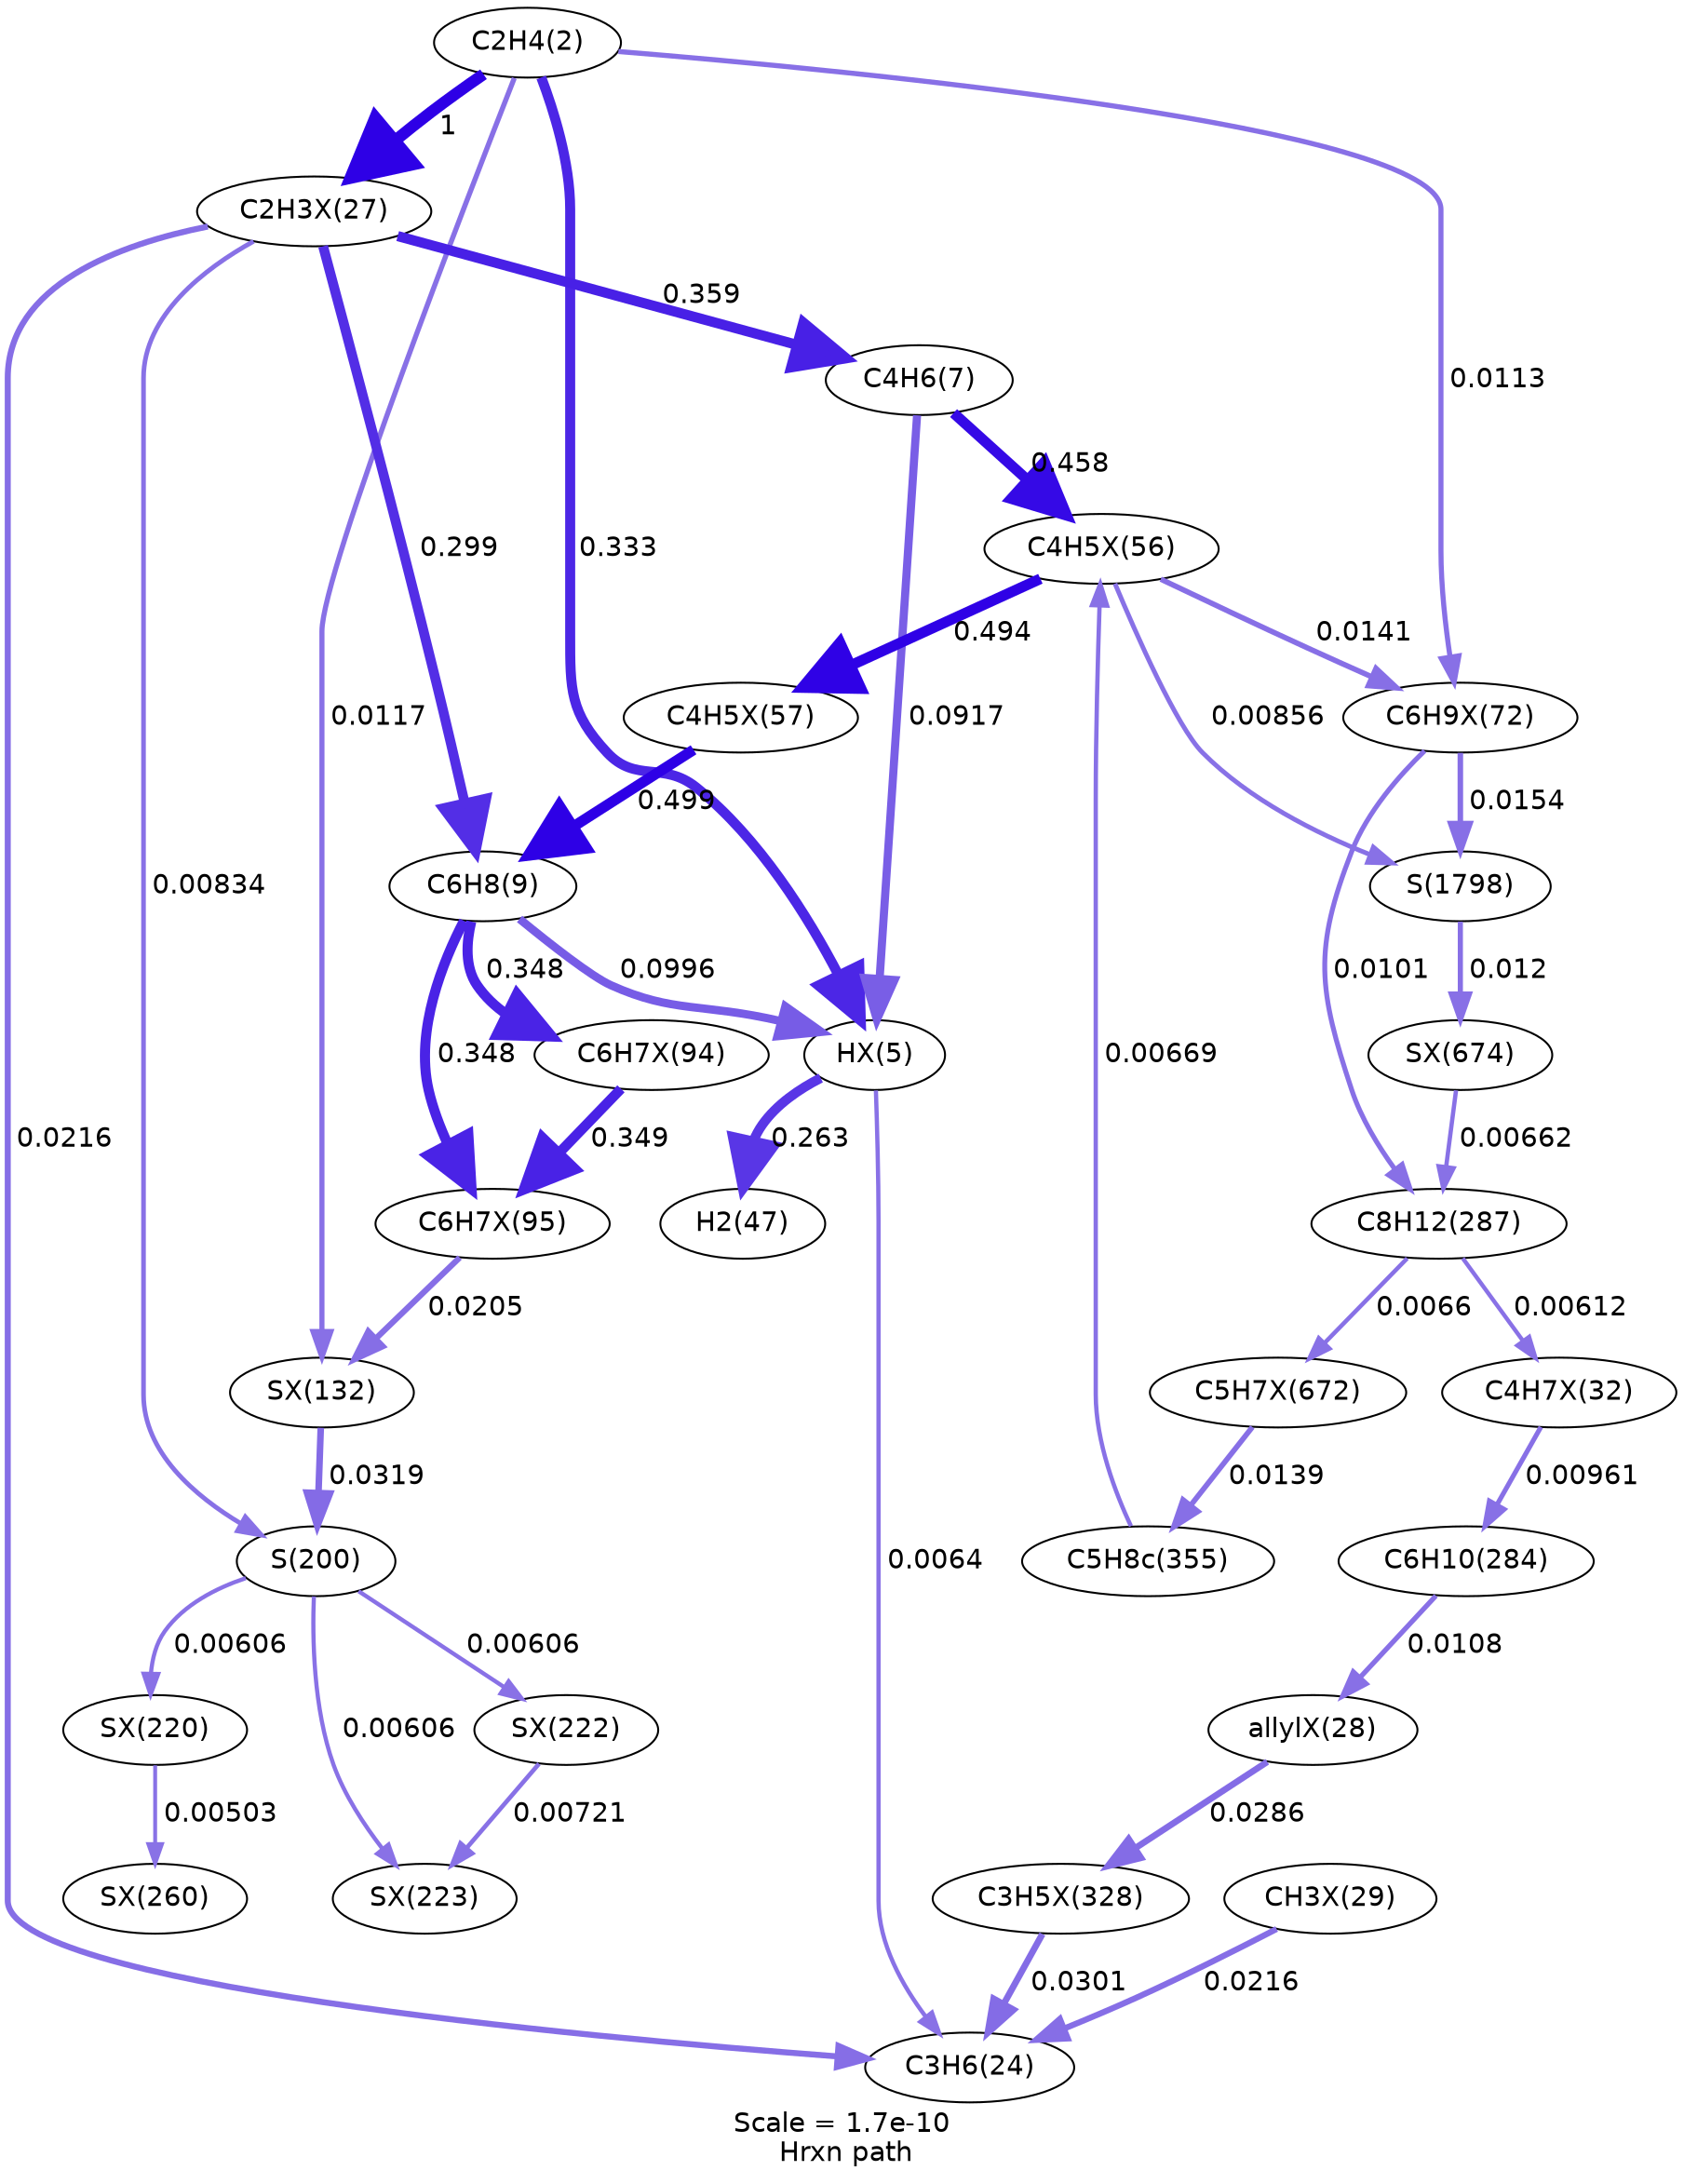 digraph reaction_paths {
center=1;
s5 -> s61[fontname="Helvetica", style="setlinewidth(5.17)", arrowsize=2.59, color="0.7, 0.833, 0.9"
, label=" 0.333"];
s5 -> s62[fontname="Helvetica", style="setlinewidth(6)", arrowsize=3, color="0.7, 1.5, 0.9"
, label=" 1"];
s5 -> s85[fontname="Helvetica", style="setlinewidth(2.64)", arrowsize=1.32, color="0.7, 0.512, 0.9"
, label=" 0.0117"];
s5 -> s77[fontname="Helvetica", style="setlinewidth(2.62)", arrowsize=1.31, color="0.7, 0.511, 0.9"
, label=" 0.0113"];
s61 -> s11[fontname="Helvetica", style="setlinewidth(4.99)", arrowsize=2.5, color="0.7, 0.763, 0.9"
, label=" 0.263"];
s8 -> s61[fontname="Helvetica", style="setlinewidth(4.2)", arrowsize=2.1, color="0.7, 0.592, 0.9"
, label=" 0.0917"];
s9 -> s61[fontname="Helvetica", style="setlinewidth(4.26)", arrowsize=2.13, color="0.7, 0.6, 0.9"
, label=" 0.0996"];
s61 -> s10[fontname="Helvetica", style="setlinewidth(2.19)", arrowsize=1.09, color="0.7, 0.506, 0.9"
, label=" 0.0064"];
s62 -> s8[fontname="Helvetica", style="setlinewidth(5.23)", arrowsize=2.61, color="0.7, 0.859, 0.9"
, label=" 0.359"];
s62 -> s9[fontname="Helvetica", style="setlinewidth(5.09)", arrowsize=2.54, color="0.7, 0.799, 0.9"
, label=" 0.299"];
s62 -> s13[fontname="Helvetica", style="setlinewidth(2.39)", arrowsize=1.19, color="0.7, 0.508, 0.9"
, label=" 0.00834"];
s62 -> s10[fontname="Helvetica", style="setlinewidth(3.1)", arrowsize=1.55, color="0.7, 0.522, 0.9"
, label=" 0.0216"];
s8 -> s73[fontname="Helvetica", style="setlinewidth(5.41)", arrowsize=2.71, color="0.7, 0.958, 0.9"
, label=" 0.458"];
s73 -> s74[fontname="Helvetica", style="setlinewidth(5.47)", arrowsize=2.73, color="0.7, 0.994, 0.9"
, label=" 0.494"];
s21 -> s73[fontname="Helvetica", style="setlinewidth(2.22)", arrowsize=1.11, color="0.7, 0.507, 0.9"
, label=" 0.00669"];
s73 -> s77[fontname="Helvetica", style="setlinewidth(2.78)", arrowsize=1.39, color="0.7, 0.514, 0.9"
, label=" 0.0141"];
s73 -> s40[fontname="Helvetica", style="setlinewidth(2.41)", arrowsize=1.2, color="0.7, 0.509, 0.9"
, label=" 0.00856"];
s74 -> s9[fontname="Helvetica", style="setlinewidth(5.48)", arrowsize=2.74, color="0.7, 0.999, 0.9"
, label=" 0.499"];
s9 -> s82[fontname="Helvetica", style="setlinewidth(5.2)", arrowsize=2.6, color="0.7, 0.848, 0.9"
, label=" 0.348"];
s9 -> s81[fontname="Helvetica", style="setlinewidth(5.2)", arrowsize=2.6, color="0.7, 0.848, 0.9"
, label=" 0.348"];
s81 -> s82[fontname="Helvetica", style="setlinewidth(5.2)", arrowsize=2.6, color="0.7, 0.849, 0.9"
, label=" 0.349"];
s82 -> s85[fontname="Helvetica", style="setlinewidth(3.07)", arrowsize=1.53, color="0.7, 0.521, 0.9"
, label=" 0.0205"];
s85 -> s13[fontname="Helvetica", style="setlinewidth(3.4)", arrowsize=1.7, color="0.7, 0.532, 0.9"
, label=" 0.0319"];
s13 -> s97[fontname="Helvetica", style="setlinewidth(2.15)", arrowsize=1.07, color="0.7, 0.506, 0.9"
, label=" 0.00606"];
s13 -> s96[fontname="Helvetica", style="setlinewidth(2.15)", arrowsize=1.07, color="0.7, 0.506, 0.9"
, label=" 0.00606"];
s13 -> s94[fontname="Helvetica", style="setlinewidth(2.14)", arrowsize=1.07, color="0.7, 0.506, 0.9"
, label=" 0.00606"];
s96 -> s97[fontname="Helvetica", style="setlinewidth(2.28)", arrowsize=1.14, color="0.7, 0.507, 0.9"
, label=" 0.00721"];
s94 -> s102[fontname="Helvetica", style="setlinewidth(2)", arrowsize=1, color="0.7, 0.505, 0.9"
, label=" 0.00503"];
s67 -> s17[fontname="Helvetica", style="setlinewidth(2.49)", arrowsize=1.25, color="0.7, 0.51, 0.9"
, label=" 0.00961"];
s18 -> s67[fontname="Helvetica", style="setlinewidth(2.15)", arrowsize=1.08, color="0.7, 0.506, 0.9"
, label=" 0.00612"];
s17 -> s63[fontname="Helvetica", style="setlinewidth(2.58)", arrowsize=1.29, color="0.7, 0.511, 0.9"
, label=" 0.0108"];
s63 -> s107[fontname="Helvetica", style="setlinewidth(3.32)", arrowsize=1.66, color="0.7, 0.529, 0.9"
, label=" 0.0286"];
s107 -> s10[fontname="Helvetica", style="setlinewidth(3.36)", arrowsize=1.68, color="0.7, 0.53, 0.9"
, label=" 0.0301"];
s64 -> s10[fontname="Helvetica", style="setlinewidth(3.1)", arrowsize=1.55, color="0.7, 0.522, 0.9"
, label=" 0.0216"];
s18 -> s126[fontname="Helvetica", style="setlinewidth(2.21)", arrowsize=1.1, color="0.7, 0.507, 0.9"
, label=" 0.0066"];
s77 -> s18[fontname="Helvetica", style="setlinewidth(2.53)", arrowsize=1.27, color="0.7, 0.51, 0.9"
, label=" 0.0101"];
s128 -> s18[fontname="Helvetica", style="setlinewidth(2.21)", arrowsize=1.11, color="0.7, 0.507, 0.9"
, label=" 0.00662"];
s126 -> s21[fontname="Helvetica", style="setlinewidth(2.77)", arrowsize=1.39, color="0.7, 0.514, 0.9"
, label=" 0.0139"];
s77 -> s40[fontname="Helvetica", style="setlinewidth(2.85)", arrowsize=1.42, color="0.7, 0.515, 0.9"
, label=" 0.0154"];
s40 -> s128[fontname="Helvetica", style="setlinewidth(2.66)", arrowsize=1.33, color="0.7, 0.512, 0.9"
, label=" 0.012"];
s5 [ fontname="Helvetica", label="C2H4(2)"];
s8 [ fontname="Helvetica", label="C4H6(7)"];
s9 [ fontname="Helvetica", label="C6H8(9)"];
s10 [ fontname="Helvetica", label="C3H6(24)"];
s11 [ fontname="Helvetica", label="H2(47)"];
s13 [ fontname="Helvetica", label="S(200)"];
s17 [ fontname="Helvetica", label="C6H10(284)"];
s18 [ fontname="Helvetica", label="C8H12(287)"];
s21 [ fontname="Helvetica", label="C5H8c(355)"];
s40 [ fontname="Helvetica", label="S(1798)"];
s61 [ fontname="Helvetica", label="HX(5)"];
s62 [ fontname="Helvetica", label="C2H3X(27)"];
s63 [ fontname="Helvetica", label="allylX(28)"];
s64 [ fontname="Helvetica", label="CH3X(29)"];
s67 [ fontname="Helvetica", label="C4H7X(32)"];
s73 [ fontname="Helvetica", label="C4H5X(56)"];
s74 [ fontname="Helvetica", label="C4H5X(57)"];
s77 [ fontname="Helvetica", label="C6H9X(72)"];
s81 [ fontname="Helvetica", label="C6H7X(94)"];
s82 [ fontname="Helvetica", label="C6H7X(95)"];
s85 [ fontname="Helvetica", label="SX(132)"];
s94 [ fontname="Helvetica", label="SX(220)"];
s96 [ fontname="Helvetica", label="SX(222)"];
s97 [ fontname="Helvetica", label="SX(223)"];
s102 [ fontname="Helvetica", label="SX(260)"];
s107 [ fontname="Helvetica", label="C3H5X(328)"];
s126 [ fontname="Helvetica", label="C5H7X(672)"];
s128 [ fontname="Helvetica", label="SX(674)"];
 label = "Scale = 1.7e-10\l Hrxn path";
 fontname = "Helvetica";
}
